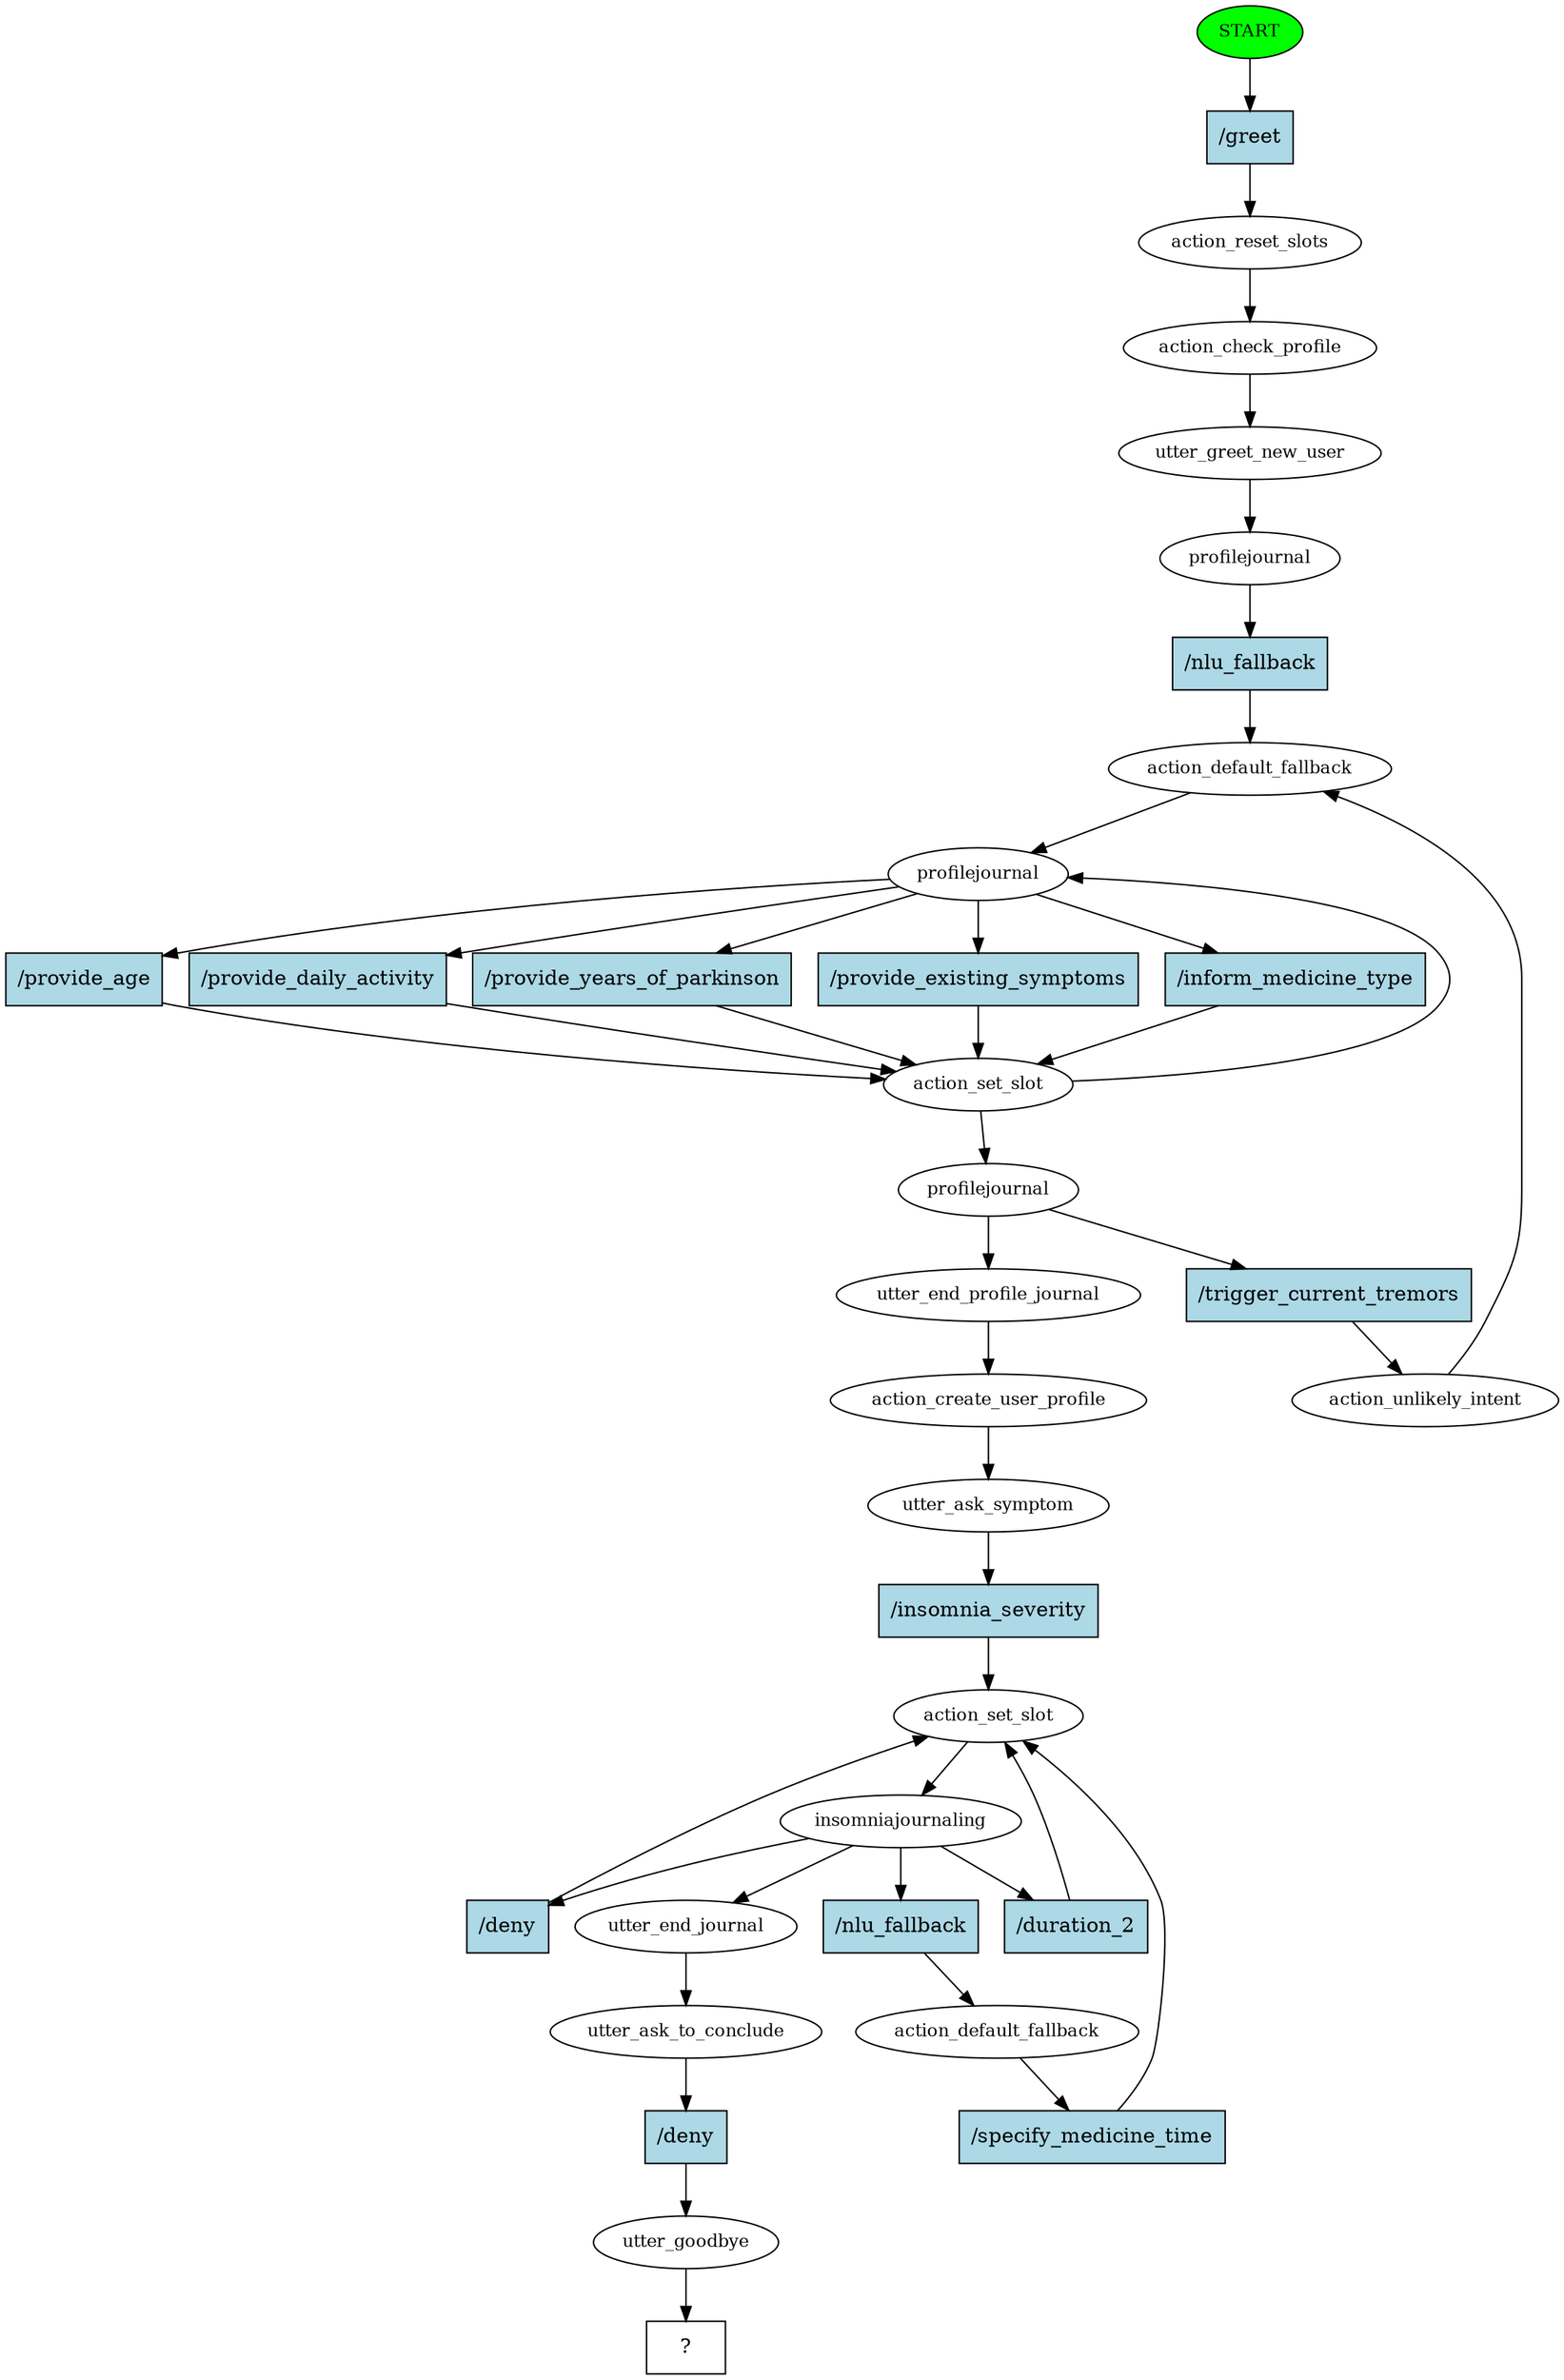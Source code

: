 digraph  {
0 [class="start active", fillcolor=green, fontsize=12, label=START, style=filled];
1 [class=active, fontsize=12, label=action_reset_slots];
2 [class=active, fontsize=12, label=action_check_profile];
3 [class=active, fontsize=12, label=utter_greet_new_user];
4 [class=active, fontsize=12, label=profilejournal];
5 [class=active, fontsize=12, label=action_default_fallback];
6 [class=active, fontsize=12, label=profilejournal];
7 [class=active, fontsize=12, label=action_set_slot];
12 [class=active, fontsize=12, label=profilejournal];
13 [class=active, fontsize=12, label=action_unlikely_intent];
20 [class=active, fontsize=12, label=utter_end_profile_journal];
21 [class=active, fontsize=12, label=action_create_user_profile];
22 [class=active, fontsize=12, label=utter_ask_symptom];
23 [class=active, fontsize=12, label=action_set_slot];
24 [class=active, fontsize=12, label=insomniajournaling];
27 [class=active, fontsize=12, label=action_default_fallback];
36 [class=active, fontsize=12, label=utter_end_journal];
37 [class=active, fontsize=12, label=utter_ask_to_conclude];
38 [class=active, fontsize=12, label=utter_goodbye];
39 [class="intent dashed active", label="  ?  ", shape=rect];
40 [class="intent active", fillcolor=lightblue, label="/greet", shape=rect, style=filled];
41 [class="intent active", fillcolor=lightblue, label="/nlu_fallback", shape=rect, style=filled];
42 [class="intent active", fillcolor=lightblue, label="/provide_age", shape=rect, style=filled];
43 [class="intent active", fillcolor=lightblue, label="/provide_daily_activity", shape=rect, style=filled];
44 [class="intent active", fillcolor=lightblue, label="/provide_years_of_parkinson", shape=rect, style=filled];
45 [class="intent active", fillcolor=lightblue, label="/provide_existing_symptoms", shape=rect, style=filled];
46 [class="intent active", fillcolor=lightblue, label="/inform_medicine_type", shape=rect, style=filled];
47 [class="intent active", fillcolor=lightblue, label="/trigger_current_tremors", shape=rect, style=filled];
48 [class="intent active", fillcolor=lightblue, label="/insomnia_severity", shape=rect, style=filled];
49 [class="intent active", fillcolor=lightblue, label="/deny", shape=rect, style=filled];
50 [class="intent active", fillcolor=lightblue, label="/duration_2", shape=rect, style=filled];
51 [class="intent active", fillcolor=lightblue, label="/nlu_fallback", shape=rect, style=filled];
52 [class="intent active", fillcolor=lightblue, label="/specify_medicine_time", shape=rect, style=filled];
53 [class="intent active", fillcolor=lightblue, label="/deny", shape=rect, style=filled];
0 -> 40  [class=active, key=0];
1 -> 2  [class=active, key=NONE, label=""];
2 -> 3  [class=active, key=NONE, label=""];
3 -> 4  [class=active, key=NONE, label=""];
4 -> 41  [class=active, key=0];
5 -> 6  [class=active, key=NONE, label=""];
6 -> 42  [class=active, key=0];
6 -> 43  [class=active, key=0];
6 -> 44  [class=active, key=0];
6 -> 45  [class=active, key=0];
6 -> 46  [class=active, key=0];
7 -> 6  [class=active, key=NONE, label=""];
7 -> 12  [class=active, key=NONE, label=""];
12 -> 20  [class=active, key=NONE, label=""];
12 -> 47  [class=active, key=0];
13 -> 5  [class=active, key=NONE, label=""];
20 -> 21  [class=active, key=NONE, label=""];
21 -> 22  [class=active, key=NONE, label=""];
22 -> 48  [class=active, key=0];
23 -> 24  [class=active, key=NONE, label=""];
24 -> 36  [class=active, key=NONE, label=""];
24 -> 49  [class=active, key=0];
24 -> 50  [class=active, key=0];
24 -> 51  [class=active, key=0];
27 -> 52  [class=active, key=0];
36 -> 37  [class=active, key=NONE, label=""];
37 -> 53  [class=active, key=0];
38 -> 39  [class=active, key=NONE, label=""];
40 -> 1  [class=active, key=0];
41 -> 5  [class=active, key=0];
42 -> 7  [class=active, key=0];
43 -> 7  [class=active, key=0];
44 -> 7  [class=active, key=0];
45 -> 7  [class=active, key=0];
46 -> 7  [class=active, key=0];
47 -> 13  [class=active, key=0];
48 -> 23  [class=active, key=0];
49 -> 23  [class=active, key=0];
50 -> 23  [class=active, key=0];
51 -> 27  [class=active, key=0];
52 -> 23  [class=active, key=0];
53 -> 38  [class=active, key=0];
}
